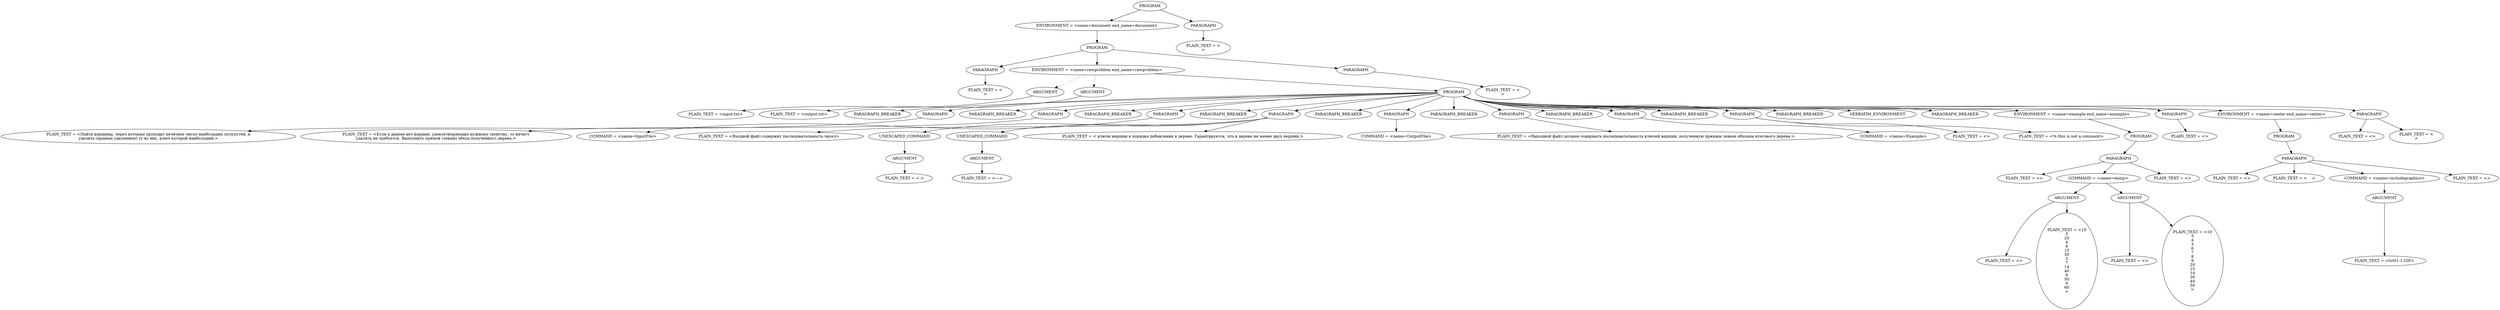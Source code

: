 digraph d {
  node_0 [label="PROGRAM"];
  node_1 [label="ENVIRONMENT = <name=document end_name=document>"];
  node_2 [label="PROGRAM"];
  node_3 [label="PARAGRAPH"];
  node_4 [label="PLAIN_TEXT = <
>"];
  node_3 -> node_4;
  node_2 -> node_3;
  node_5 [label="ENVIRONMENT = <name=rawproblem end_name=rawproblem>"];
  node_6 [label="ARGUMENT"];
  node_7 [label="PLAIN_TEXT = <input.txt>"];
  node_6 -> node_7;
  node_5 -> node_6 [style=dotted];
  node_8 [label="ARGUMENT"];
  node_9 [label="PLAIN_TEXT = <output.txt>"];
  node_8 -> node_9;
  node_5 -> node_8 [style=dotted];
  node_10 [label="PROGRAM"];
  node_11 [label="PARAGRAPH_BREAKER"];
  node_10 -> node_11;
  node_12 [label="PARAGRAPH"];
  node_13 [label="PLAIN_TEXT = <Найти вершины, через которые проходит нечётное число наибольших полупутей, и
удалить (правым удалением) ту из них, ключ которой наибольший.>"];
  node_12 -> node_13;
  node_10 -> node_12;
  node_14 [label="PARAGRAPH_BREAKER"];
  node_10 -> node_14;
  node_15 [label="PARAGRAPH"];
  node_16 [label="PLAIN_TEXT = <Если в дереве нет вершин, удовлетворяющих нужному свойству, то ничего
удалять не требуется. Выполнить прямой (левый) обход полученного дерева.>"];
  node_15 -> node_16;
  node_10 -> node_15;
  node_17 [label="PARAGRAPH_BREAKER"];
  node_10 -> node_17;
  node_18 [label="PARAGRAPH"];
  node_19 [label="COMMAND = <name=InputFile>"];
  node_18 -> node_19;
  node_10 -> node_18;
  node_20 [label="PARAGRAPH_BREAKER"];
  node_10 -> node_20;
  node_21 [label="PARAGRAPH"];
  node_22 [label="PLAIN_TEXT = <Входной файл содержит последовательность чисел>"];
  node_21 -> node_22;
  node_23 [label="UNESCAPED_COMMAND"];
  node_24 [label="ARGUMENT"];
  node_25 [label="PLAIN_TEXT = <&nbsp;>"];
  node_24 -> node_25;
  node_23 -> node_24;
  node_21 -> node_23;
  node_26 [label="UNESCAPED_COMMAND"];
  node_27 [label="ARGUMENT"];
  node_28 [label="PLAIN_TEXT = <&mdash;>"];
  node_27 -> node_28;
  node_26 -> node_27;
  node_21 -> node_26;
  node_29 [label="PLAIN_TEXT = < ключи вершин в порядке добавления в дерево. Гарантируется, что в дереве не менее двух вершин.>"];
  node_21 -> node_29;
  node_10 -> node_21;
  node_30 [label="PARAGRAPH_BREAKER"];
  node_10 -> node_30;
  node_31 [label="PARAGRAPH"];
  node_32 [label="COMMAND = <name=OutputFile>"];
  node_31 -> node_32;
  node_10 -> node_31;
  node_33 [label="PARAGRAPH_BREAKER"];
  node_10 -> node_33;
  node_34 [label="PARAGRAPH"];
  node_35 [label="PLAIN_TEXT = <Выходной файл должен содержать последовательность ключей вершин, полученную прямым левым обходом итогового дерева.>"];
  node_34 -> node_35;
  node_10 -> node_34;
  node_36 [label="PARAGRAPH_BREAKER"];
  node_10 -> node_36;
  node_37 [label="PARAGRAPH"];
  node_38 [label="COMMAND = <name=Example>"];
  node_37 -> node_38;
  node_10 -> node_37;
  node_39 [label="PARAGRAPH_BREAKER"];
  node_10 -> node_39;
  node_40 [label="PARAGRAPH"];
  node_41 [label="PLAIN_TEXT = <>"];
  node_40 -> node_41;
  node_42 [label="PLAIN_TEXT = <% this is not a comment>"];
  node_40 -> node_42;
  node_10 -> node_40;
  node_43 [label="PARAGRAPH_BREAKER"];
  node_10 -> node_43;
  node_44 [label="VERBATIM_ENVIRONMENT" content="
1
2 % Comments are visible in verbatim
3
4
5
"];
  node_10 -> node_44;
  node_45 [label="PARAGRAPH_BREAKER"];
  node_10 -> node_45;
  node_46 [label="ENVIRONMENT = <name=example end_name=example>"];
  node_47 [label="PROGRAM"];
  node_48 [label="PARAGRAPH"];
  node_49 [label="PLAIN_TEXT = <>"];
  node_48 -> node_49;
  node_50 [label="COMMAND = <name=exmp>"];
  node_51 [label="ARGUMENT"];
  node_52 [label="PLAIN_TEXT = <>"];
  node_51 -> node_52;
  node_53 [label="PLAIN_TEXT = <10
5
20
4
6
15
30
3
7
14
40
8
50
9
60
>"];
  node_51 -> node_53;
  node_50 -> node_51;
  node_54 [label="ARGUMENT"];
  node_55 [label="PLAIN_TEXT = <>"];
  node_54 -> node_55;
  node_56 [label="PLAIN_TEXT = <10
5
4
3
6
7
8
9
20
15
14
30
40
50
>"];
  node_54 -> node_56;
  node_50 -> node_54;
  node_48 -> node_50;
  node_57 [label="PLAIN_TEXT = <>"];
  node_48 -> node_57;
  node_47 -> node_48;
  node_46 -> node_47;
  node_10 -> node_46;
  node_58 [label="PARAGRAPH"];
  node_59 [label="PLAIN_TEXT = <>"];
  node_58 -> node_59;
  node_10 -> node_58;
  node_60 [label="ENVIRONMENT = <name=center end_name=center>"];
  node_61 [label="PROGRAM"];
  node_62 [label="PARAGRAPH"];
  node_63 [label="PLAIN_TEXT = <>"];
  node_62 -> node_63;
  node_64 [label="PLAIN_TEXT = <    >"];
  node_62 -> node_64;
  node_65 [label="COMMAND = <name=includegraphics>"];
  node_66 [label="ARGUMENT"];
  node_67 [label="PLAIN_TEXT = <tst01-1.GIF>"];
  node_66 -> node_67;
  node_65 -> node_66;
  node_62 -> node_65;
  node_68 [label="PLAIN_TEXT = <>"];
  node_62 -> node_68;
  node_61 -> node_62;
  node_60 -> node_61;
  node_10 -> node_60;
  node_69 [label="PARAGRAPH"];
  node_70 [label="PLAIN_TEXT = <>"];
  node_69 -> node_70;
  node_71 [label="PLAIN_TEXT = <
>"];
  node_69 -> node_71;
  node_10 -> node_69;
  node_5 -> node_10;
  node_2 -> node_5;
  node_72 [label="PARAGRAPH"];
  node_73 [label="PLAIN_TEXT = <
>"];
  node_72 -> node_73;
  node_2 -> node_72;
  node_1 -> node_2;
  node_0 -> node_1;
  node_74 [label="PARAGRAPH"];
  node_75 [label="PLAIN_TEXT = <
>"];
  node_74 -> node_75;
  node_0 -> node_74;
}
